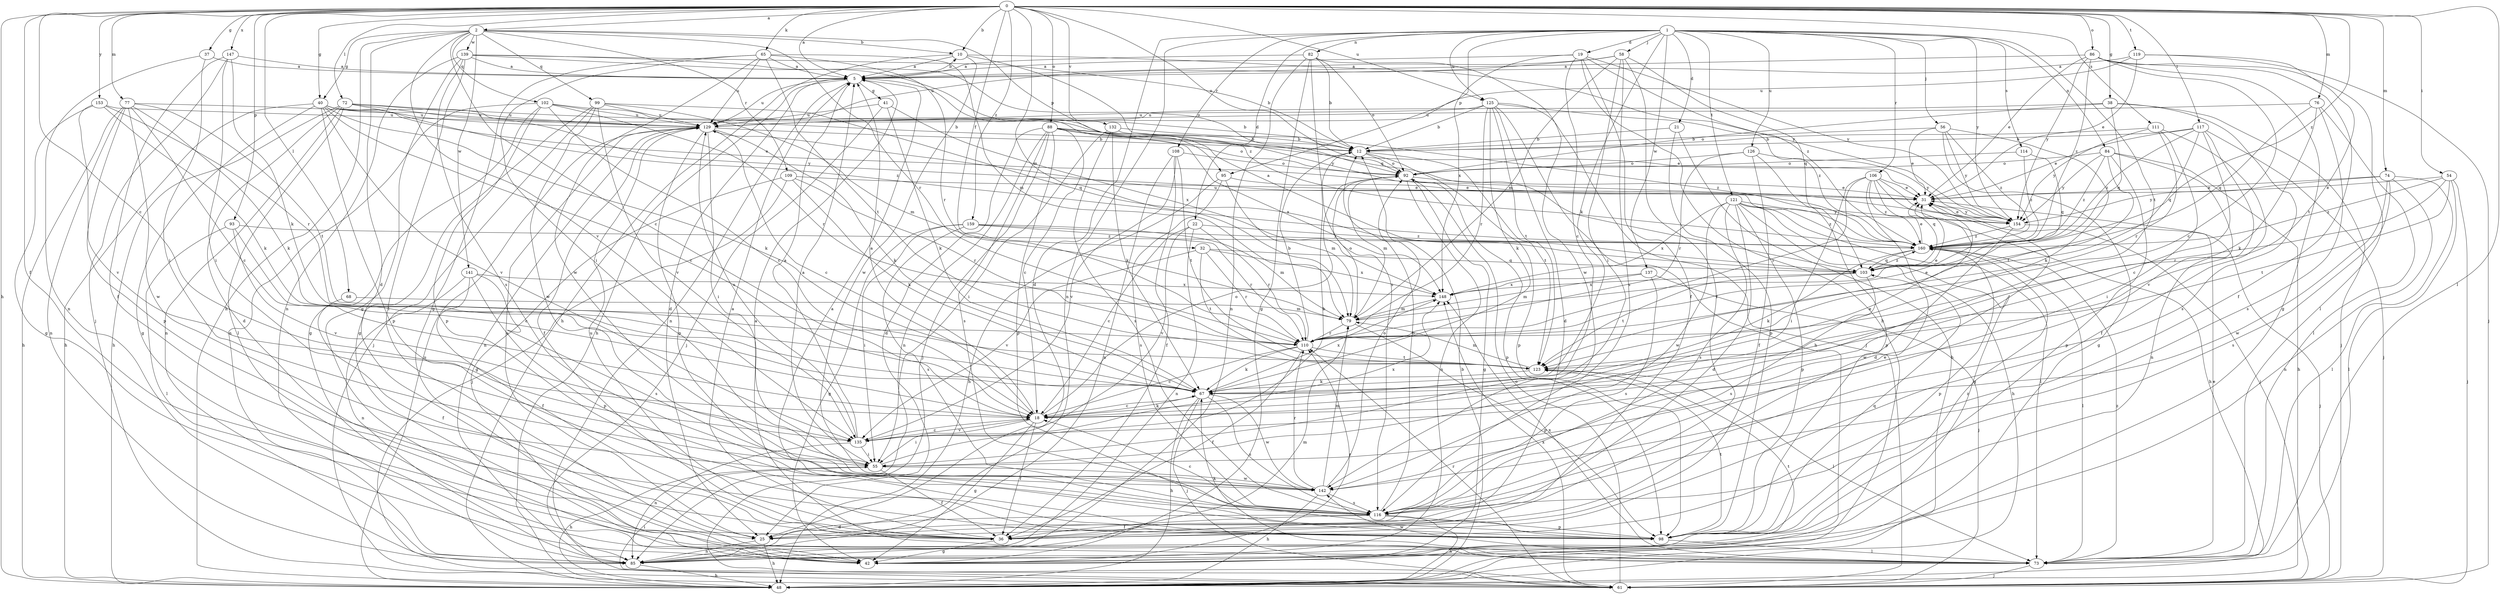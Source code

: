 strict digraph  {
0;
1;
2;
5;
10;
12;
18;
19;
21;
22;
25;
31;
32;
36;
37;
38;
40;
41;
42;
48;
54;
55;
56;
58;
61;
65;
67;
68;
72;
73;
74;
76;
77;
79;
82;
84;
85;
86;
88;
92;
93;
95;
98;
99;
102;
103;
106;
108;
109;
110;
111;
114;
116;
117;
119;
121;
123;
125;
126;
129;
132;
135;
137;
139;
141;
142;
147;
148;
153;
154;
159;
160;
0 -> 2  [label=a];
0 -> 5  [label=a];
0 -> 10  [label=b];
0 -> 18  [label=c];
0 -> 32  [label=f];
0 -> 36  [label=f];
0 -> 37  [label=g];
0 -> 38  [label=g];
0 -> 40  [label=g];
0 -> 48  [label=h];
0 -> 54  [label=i];
0 -> 65  [label=k];
0 -> 68  [label=l];
0 -> 72  [label=l];
0 -> 73  [label=l];
0 -> 74  [label=m];
0 -> 76  [label=m];
0 -> 77  [label=m];
0 -> 79  [label=m];
0 -> 86  [label=o];
0 -> 88  [label=o];
0 -> 92  [label=o];
0 -> 93  [label=p];
0 -> 111  [label=s];
0 -> 117  [label=t];
0 -> 119  [label=t];
0 -> 125  [label=u];
0 -> 132  [label=v];
0 -> 147  [label=x];
0 -> 153  [label=y];
0 -> 159  [label=z];
0 -> 160  [label=z];
1 -> 19  [label=d];
1 -> 21  [label=d];
1 -> 22  [label=d];
1 -> 25  [label=d];
1 -> 56  [label=j];
1 -> 58  [label=j];
1 -> 67  [label=k];
1 -> 82  [label=n];
1 -> 84  [label=n];
1 -> 85  [label=n];
1 -> 95  [label=p];
1 -> 106  [label=r];
1 -> 108  [label=r];
1 -> 114  [label=s];
1 -> 121  [label=t];
1 -> 123  [label=t];
1 -> 125  [label=u];
1 -> 126  [label=u];
1 -> 137  [label=w];
1 -> 154  [label=y];
2 -> 10  [label=b];
2 -> 18  [label=c];
2 -> 25  [label=d];
2 -> 40  [label=g];
2 -> 48  [label=h];
2 -> 95  [label=p];
2 -> 99  [label=q];
2 -> 102  [label=q];
2 -> 109  [label=r];
2 -> 110  [label=r];
2 -> 135  [label=v];
2 -> 139  [label=w];
2 -> 141  [label=w];
5 -> 10  [label=b];
5 -> 25  [label=d];
5 -> 41  [label=g];
5 -> 48  [label=h];
5 -> 85  [label=n];
5 -> 129  [label=u];
10 -> 5  [label=a];
10 -> 48  [label=h];
10 -> 103  [label=q];
10 -> 142  [label=w];
10 -> 154  [label=y];
12 -> 92  [label=o];
12 -> 98  [label=p];
12 -> 123  [label=t];
18 -> 5  [label=a];
18 -> 31  [label=e];
18 -> 36  [label=f];
18 -> 42  [label=g];
18 -> 55  [label=i];
18 -> 67  [label=k];
18 -> 92  [label=o];
18 -> 135  [label=v];
19 -> 5  [label=a];
19 -> 18  [label=c];
19 -> 36  [label=f];
19 -> 48  [label=h];
19 -> 148  [label=x];
19 -> 154  [label=y];
19 -> 160  [label=z];
21 -> 12  [label=b];
21 -> 48  [label=h];
21 -> 98  [label=p];
22 -> 18  [label=c];
22 -> 85  [label=n];
22 -> 110  [label=r];
22 -> 135  [label=v];
22 -> 160  [label=z];
25 -> 48  [label=h];
25 -> 85  [label=n];
25 -> 129  [label=u];
31 -> 154  [label=y];
32 -> 103  [label=q];
32 -> 110  [label=r];
32 -> 123  [label=t];
32 -> 135  [label=v];
32 -> 148  [label=x];
36 -> 5  [label=a];
36 -> 42  [label=g];
36 -> 129  [label=u];
37 -> 5  [label=a];
37 -> 55  [label=i];
37 -> 85  [label=n];
38 -> 61  [label=j];
38 -> 92  [label=o];
38 -> 103  [label=q];
38 -> 116  [label=s];
38 -> 129  [label=u];
40 -> 12  [label=b];
40 -> 18  [label=c];
40 -> 31  [label=e];
40 -> 42  [label=g];
40 -> 48  [label=h];
40 -> 67  [label=k];
40 -> 98  [label=p];
40 -> 129  [label=u];
40 -> 135  [label=v];
41 -> 61  [label=j];
41 -> 67  [label=k];
41 -> 129  [label=u];
41 -> 148  [label=x];
42 -> 110  [label=r];
42 -> 123  [label=t];
48 -> 12  [label=b];
48 -> 129  [label=u];
54 -> 31  [label=e];
54 -> 61  [label=j];
54 -> 73  [label=l];
54 -> 110  [label=r];
54 -> 123  [label=t];
54 -> 160  [label=z];
55 -> 5  [label=a];
55 -> 12  [label=b];
55 -> 36  [label=f];
55 -> 48  [label=h];
55 -> 142  [label=w];
56 -> 12  [label=b];
56 -> 31  [label=e];
56 -> 42  [label=g];
56 -> 67  [label=k];
56 -> 154  [label=y];
56 -> 160  [label=z];
58 -> 5  [label=a];
58 -> 36  [label=f];
58 -> 55  [label=i];
58 -> 79  [label=m];
58 -> 103  [label=q];
58 -> 116  [label=s];
58 -> 129  [label=u];
61 -> 55  [label=i];
61 -> 92  [label=o];
61 -> 110  [label=r];
61 -> 148  [label=x];
65 -> 5  [label=a];
65 -> 42  [label=g];
65 -> 55  [label=i];
65 -> 79  [label=m];
65 -> 110  [label=r];
65 -> 123  [label=t];
65 -> 129  [label=u];
65 -> 142  [label=w];
67 -> 18  [label=c];
67 -> 48  [label=h];
67 -> 61  [label=j];
67 -> 116  [label=s];
67 -> 142  [label=w];
67 -> 148  [label=x];
68 -> 36  [label=f];
68 -> 79  [label=m];
72 -> 12  [label=b];
72 -> 25  [label=d];
72 -> 48  [label=h];
72 -> 73  [label=l];
72 -> 85  [label=n];
72 -> 129  [label=u];
72 -> 154  [label=y];
72 -> 160  [label=z];
73 -> 5  [label=a];
73 -> 31  [label=e];
73 -> 61  [label=j];
73 -> 67  [label=k];
73 -> 142  [label=w];
73 -> 148  [label=x];
73 -> 160  [label=z];
74 -> 31  [label=e];
74 -> 73  [label=l];
74 -> 85  [label=n];
74 -> 116  [label=s];
74 -> 142  [label=w];
74 -> 154  [label=y];
76 -> 67  [label=k];
76 -> 73  [label=l];
76 -> 103  [label=q];
76 -> 116  [label=s];
76 -> 129  [label=u];
77 -> 18  [label=c];
77 -> 48  [label=h];
77 -> 67  [label=k];
77 -> 85  [label=n];
77 -> 98  [label=p];
77 -> 123  [label=t];
77 -> 129  [label=u];
77 -> 142  [label=w];
79 -> 31  [label=e];
79 -> 92  [label=o];
79 -> 98  [label=p];
79 -> 110  [label=r];
82 -> 5  [label=a];
82 -> 12  [label=b];
82 -> 42  [label=g];
82 -> 85  [label=n];
82 -> 92  [label=o];
82 -> 116  [label=s];
82 -> 142  [label=w];
84 -> 48  [label=h];
84 -> 85  [label=n];
84 -> 92  [label=o];
84 -> 98  [label=p];
84 -> 123  [label=t];
84 -> 154  [label=y];
84 -> 160  [label=z];
85 -> 48  [label=h];
85 -> 79  [label=m];
86 -> 5  [label=a];
86 -> 18  [label=c];
86 -> 31  [label=e];
86 -> 36  [label=f];
86 -> 42  [label=g];
86 -> 73  [label=l];
86 -> 154  [label=y];
86 -> 160  [label=z];
88 -> 12  [label=b];
88 -> 18  [label=c];
88 -> 25  [label=d];
88 -> 31  [label=e];
88 -> 61  [label=j];
88 -> 85  [label=n];
88 -> 92  [label=o];
88 -> 98  [label=p];
88 -> 116  [label=s];
88 -> 148  [label=x];
92 -> 31  [label=e];
92 -> 42  [label=g];
92 -> 79  [label=m];
92 -> 85  [label=n];
92 -> 98  [label=p];
93 -> 18  [label=c];
93 -> 73  [label=l];
93 -> 135  [label=v];
93 -> 160  [label=z];
95 -> 31  [label=e];
95 -> 48  [label=h];
95 -> 79  [label=m];
95 -> 116  [label=s];
98 -> 5  [label=a];
98 -> 73  [label=l];
98 -> 103  [label=q];
98 -> 123  [label=t];
98 -> 160  [label=z];
99 -> 42  [label=g];
99 -> 61  [label=j];
99 -> 79  [label=m];
99 -> 103  [label=q];
99 -> 129  [label=u];
99 -> 135  [label=v];
99 -> 142  [label=w];
102 -> 18  [label=c];
102 -> 42  [label=g];
102 -> 85  [label=n];
102 -> 98  [label=p];
102 -> 110  [label=r];
102 -> 129  [label=u];
102 -> 154  [label=y];
103 -> 5  [label=a];
103 -> 116  [label=s];
103 -> 123  [label=t];
103 -> 148  [label=x];
103 -> 160  [label=z];
106 -> 25  [label=d];
106 -> 31  [label=e];
106 -> 48  [label=h];
106 -> 55  [label=i];
106 -> 61  [label=j];
106 -> 103  [label=q];
106 -> 110  [label=r];
106 -> 160  [label=z];
108 -> 36  [label=f];
108 -> 85  [label=n];
108 -> 92  [label=o];
108 -> 123  [label=t];
108 -> 135  [label=v];
109 -> 31  [label=e];
109 -> 42  [label=g];
109 -> 61  [label=j];
109 -> 67  [label=k];
109 -> 110  [label=r];
110 -> 12  [label=b];
110 -> 18  [label=c];
110 -> 31  [label=e];
110 -> 36  [label=f];
110 -> 67  [label=k];
110 -> 123  [label=t];
111 -> 12  [label=b];
111 -> 36  [label=f];
111 -> 55  [label=i];
111 -> 110  [label=r];
111 -> 154  [label=y];
114 -> 92  [label=o];
114 -> 103  [label=q];
114 -> 160  [label=z];
116 -> 12  [label=b];
116 -> 18  [label=c];
116 -> 25  [label=d];
116 -> 31  [label=e];
116 -> 36  [label=f];
116 -> 48  [label=h];
116 -> 98  [label=p];
117 -> 12  [label=b];
117 -> 18  [label=c];
117 -> 31  [label=e];
117 -> 61  [label=j];
117 -> 103  [label=q];
117 -> 135  [label=v];
117 -> 160  [label=z];
119 -> 5  [label=a];
119 -> 31  [label=e];
119 -> 61  [label=j];
119 -> 123  [label=t];
119 -> 129  [label=u];
121 -> 25  [label=d];
121 -> 42  [label=g];
121 -> 48  [label=h];
121 -> 73  [label=l];
121 -> 98  [label=p];
121 -> 116  [label=s];
121 -> 142  [label=w];
121 -> 148  [label=x];
121 -> 154  [label=y];
121 -> 160  [label=z];
123 -> 67  [label=k];
123 -> 73  [label=l];
123 -> 79  [label=m];
125 -> 12  [label=b];
125 -> 25  [label=d];
125 -> 48  [label=h];
125 -> 61  [label=j];
125 -> 67  [label=k];
125 -> 110  [label=r];
125 -> 123  [label=t];
125 -> 129  [label=u];
125 -> 160  [label=z];
126 -> 36  [label=f];
126 -> 92  [label=o];
126 -> 98  [label=p];
126 -> 110  [label=r];
126 -> 154  [label=y];
129 -> 12  [label=b];
129 -> 18  [label=c];
129 -> 36  [label=f];
129 -> 55  [label=i];
129 -> 67  [label=k];
129 -> 85  [label=n];
129 -> 98  [label=p];
132 -> 12  [label=b];
132 -> 55  [label=i];
132 -> 67  [label=k];
132 -> 116  [label=s];
132 -> 160  [label=z];
135 -> 5  [label=a];
135 -> 18  [label=c];
135 -> 55  [label=i];
135 -> 85  [label=n];
135 -> 129  [label=u];
135 -> 148  [label=x];
137 -> 61  [label=j];
137 -> 79  [label=m];
137 -> 116  [label=s];
137 -> 148  [label=x];
139 -> 5  [label=a];
139 -> 12  [label=b];
139 -> 42  [label=g];
139 -> 73  [label=l];
139 -> 85  [label=n];
139 -> 92  [label=o];
139 -> 116  [label=s];
139 -> 160  [label=z];
141 -> 36  [label=f];
141 -> 85  [label=n];
141 -> 98  [label=p];
141 -> 116  [label=s];
141 -> 148  [label=x];
142 -> 48  [label=h];
142 -> 79  [label=m];
142 -> 92  [label=o];
142 -> 110  [label=r];
142 -> 116  [label=s];
147 -> 5  [label=a];
147 -> 36  [label=f];
147 -> 55  [label=i];
147 -> 61  [label=j];
147 -> 67  [label=k];
148 -> 79  [label=m];
153 -> 42  [label=g];
153 -> 67  [label=k];
153 -> 110  [label=r];
153 -> 129  [label=u];
153 -> 135  [label=v];
154 -> 31  [label=e];
154 -> 61  [label=j];
154 -> 142  [label=w];
154 -> 160  [label=z];
159 -> 42  [label=g];
159 -> 55  [label=i];
159 -> 79  [label=m];
159 -> 110  [label=r];
159 -> 116  [label=s];
159 -> 160  [label=z];
160 -> 31  [label=e];
160 -> 67  [label=k];
160 -> 73  [label=l];
160 -> 98  [label=p];
160 -> 103  [label=q];
160 -> 129  [label=u];
}
